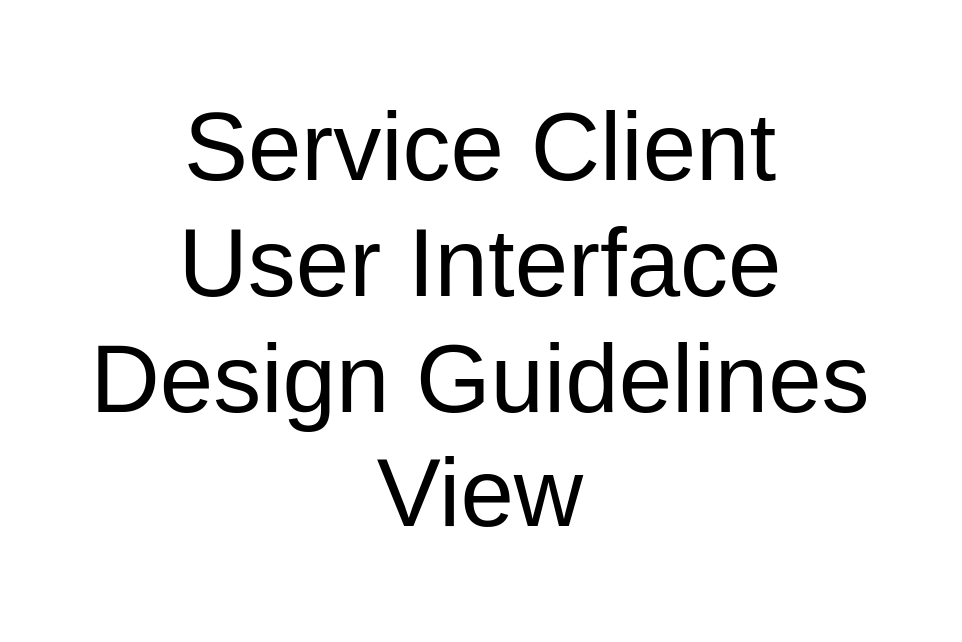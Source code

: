 <mxfile version="15.8.3" type="google" pages="3"><diagram id="iq8tfku_8l__b84NVoA8" name="Page-1"><mxGraphModel dx="1422" dy="772" grid="1" gridSize="10" guides="1" tooltips="1" connect="1" arrows="1" fold="1" page="1" pageScale="1" pageWidth="827" pageHeight="1169" math="0" shadow="0"><root><mxCell id="0"/><mxCell id="1" parent="0"/><mxCell id="2Dje66iG-bbKXB-HEw6W-2" value="Service Client &lt;br&gt;User Interface&lt;br&gt;Design Guidelines View" style="text;html=1;strokeColor=none;fillColor=none;align=center;verticalAlign=middle;whiteSpace=wrap;rounded=0;fontSize=48;opacity=30;" vertex="1" parent="1"><mxGeometry x="160" y="200" width="480" height="320" as="geometry"/></mxCell></root></mxGraphModel></diagram><diagram id="oPo_bjIc8Lr_JTb4sjCP" name="Principles"><mxGraphModel dx="1422" dy="772" grid="1" gridSize="10" guides="1" tooltips="1" connect="1" arrows="1" fold="1" page="1" pageScale="1" pageWidth="827" pageHeight="1169" math="0" shadow="0"><root><mxCell id="-16vPepUDlyj9OPImQpO-0"/><mxCell id="-16vPepUDlyj9OPImQpO-1" parent="-16vPepUDlyj9OPImQpO-0"/><mxCell id="-16vPepUDlyj9OPImQpO-2" value="Allow for Action Undoability versus Pre-Action Flow Blockers" style="rounded=0;whiteSpace=wrap;html=1;" vertex="1" parent="-16vPepUDlyj9OPImQpO-1"><mxGeometry x="120" y="360" width="200" height="40" as="geometry"/></mxCell><mxCell id="EL8ZcYblR8DxzRYrrsh4-0" value="LInks for Non State Change (B,R), Buttons for State Change (C,U,D)" style="rounded=0;whiteSpace=wrap;html=1;" vertex="1" parent="-16vPepUDlyj9OPImQpO-1"><mxGeometry x="120" y="310" width="200" height="40" as="geometry"/></mxCell><mxCell id="EL8ZcYblR8DxzRYrrsh4-2" value="Develop Interfaces from nested Input,Output, Collection Components&amp;nbsp;" style="rounded=0;whiteSpace=wrap;html=1;" vertex="1" parent="-16vPepUDlyj9OPImQpO-1"><mxGeometry x="120" y="410" width="200" height="40" as="geometry"/></mxCell><mxCell id="EL8ZcYblR8DxzRYrrsh4-3" value="Use Reponsive Web Design to layout web components" style="rounded=0;whiteSpace=wrap;html=1;" vertex="1" parent="-16vPepUDlyj9OPImQpO-1"><mxGeometry x="120" y="160" width="200" height="40" as="geometry"/></mxCell><mxCell id="EL8ZcYblR8DxzRYrrsh4-4" value="Top level parts are Context, Navigation, Status, Content&amp;nbsp;" style="rounded=0;whiteSpace=wrap;html=1;" vertex="1" parent="-16vPepUDlyj9OPImQpO-1"><mxGeometry x="120" y="210" width="200" height="40" as="geometry"/></mxCell><mxCell id="EL8ZcYblR8DxzRYrrsh4-5" value="Flow is a repetitious sequence of BREAD views" style="rounded=0;whiteSpace=wrap;html=1;" vertex="1" parent="-16vPepUDlyj9OPImQpO-1"><mxGeometry x="120" y="260" width="200" height="40" as="geometry"/></mxCell></root></mxGraphModel></diagram><diagram id="8iVWXHOL1kQEqhRaPi9Q" name="Standards"><mxGraphModel dx="1422" dy="772" grid="1" gridSize="10" guides="1" tooltips="1" connect="1" arrows="1" fold="1" page="1" pageScale="1" pageWidth="827" pageHeight="1169" math="0" shadow="0"><root><mxCell id="qEDgrWU9Vj8UL33UKFIM-0"/><mxCell id="qEDgrWU9Vj8UL33UKFIM-1" parent="qEDgrWU9Vj8UL33UKFIM-0"/><mxCell id="qEDgrWU9Vj8UL33UKFIM-2" value="Responsive Web Design (RWD)" style="rounded=0;whiteSpace=wrap;html=1;" vertex="1" parent="qEDgrWU9Vj8UL33UKFIM-1"><mxGeometry x="520" y="120" width="80" height="40" as="geometry"/></mxCell><mxCell id="qEDgrWU9Vj8UL33UKFIM-10" value="&lt;font style=&quot;font-size: 10px&quot;&gt;versus&lt;/font&gt;" style="edgeStyle=orthogonalEdgeStyle;rounded=0;orthogonalLoop=1;jettySize=auto;html=1;entryX=0;entryY=0.5;entryDx=0;entryDy=0;fontSize=36;labelBackgroundColor=none;" edge="1" parent="qEDgrWU9Vj8UL33UKFIM-1" source="qEDgrWU9Vj8UL33UKFIM-3" target="qEDgrWU9Vj8UL33UKFIM-6"><mxGeometry relative="1" as="geometry"/></mxCell><mxCell id="XtEK8KusWUoROTP8i50s-5" value="using" style="edgeStyle=orthogonalEdgeStyle;rounded=0;orthogonalLoop=1;jettySize=auto;html=1;entryX=0.5;entryY=0;entryDx=0;entryDy=0;labelBackgroundColor=default;fontSize=10;" edge="1" parent="qEDgrWU9Vj8UL33UKFIM-1" source="qEDgrWU9Vj8UL33UKFIM-3" target="XtEK8KusWUoROTP8i50s-0"><mxGeometry relative="1" as="geometry"/></mxCell><mxCell id="XtEK8KusWUoROTP8i50s-6" value="avoiding" style="edgeStyle=orthogonalEdgeStyle;rounded=0;orthogonalLoop=1;jettySize=auto;html=1;entryX=0.5;entryY=0;entryDx=0;entryDy=0;labelBackgroundColor=default;fontSize=10;" edge="1" parent="qEDgrWU9Vj8UL33UKFIM-1" source="qEDgrWU9Vj8UL33UKFIM-3" target="XtEK8KusWUoROTP8i50s-1"><mxGeometry relative="1" as="geometry"/></mxCell><mxCell id="qEDgrWU9Vj8UL33UKFIM-3" value="Single Page App (SPA)" style="rounded=0;whiteSpace=wrap;html=1;" vertex="1" parent="qEDgrWU9Vj8UL33UKFIM-1"><mxGeometry x="440" y="200" width="80" height="40" as="geometry"/></mxCell><mxCell id="qEDgrWU9Vj8UL33UKFIM-4" value="Universal Design (UD)" style="rounded=0;whiteSpace=wrap;html=1;" vertex="1" parent="qEDgrWU9Vj8UL33UKFIM-1"><mxGeometry x="360" y="120" width="80" height="40" as="geometry"/></mxCell><mxCell id="qEDgrWU9Vj8UL33UKFIM-6" value="Multi Page App (MPA)" style="rounded=0;whiteSpace=wrap;html=1;" vertex="1" parent="qEDgrWU9Vj8UL33UKFIM-1"><mxGeometry x="600" y="200" width="80" height="40" as="geometry"/></mxCell><mxCell id="qEDgrWU9Vj8UL33UKFIM-7" value="X" style="text;html=1;strokeColor=none;fillColor=none;align=center;verticalAlign=middle;whiteSpace=wrap;rounded=0;fontSize=36;" vertex="1" parent="qEDgrWU9Vj8UL33UKFIM-1"><mxGeometry x="610" y="205" width="60" height="30" as="geometry"/></mxCell><mxCell id="qEDgrWU9Vj8UL33UKFIM-11" value="based on" style="edgeStyle=orthogonalEdgeStyle;rounded=0;orthogonalLoop=1;jettySize=auto;html=1;entryX=0;entryY=0.5;entryDx=0;entryDy=0;labelBackgroundColor=default;fontSize=10;" edge="1" parent="qEDgrWU9Vj8UL33UKFIM-1" source="qEDgrWU9Vj8UL33UKFIM-8" target="qEDgrWU9Vj8UL33UKFIM-9"><mxGeometry relative="1" as="geometry"/></mxCell><mxCell id="qEDgrWU9Vj8UL33UKFIM-8" value="Search.Engine Optimised (SEO)" style="rounded=0;whiteSpace=wrap;html=1;" vertex="1" parent="qEDgrWU9Vj8UL33UKFIM-1"><mxGeometry x="120" y="200" width="80" height="40" as="geometry"/></mxCell><mxCell id="qEDgrWU9Vj8UL33UKFIM-12" value="if using" style="edgeStyle=orthogonalEdgeStyle;rounded=0;orthogonalLoop=1;jettySize=auto;html=1;entryX=0;entryY=0.5;entryDx=0;entryDy=0;labelBackgroundColor=default;fontSize=10;" edge="1" parent="qEDgrWU9Vj8UL33UKFIM-1" source="qEDgrWU9Vj8UL33UKFIM-9" target="qEDgrWU9Vj8UL33UKFIM-3"><mxGeometry relative="1" as="geometry"/></mxCell><mxCell id="qEDgrWU9Vj8UL33UKFIM-9" value="ServerSide PreRendering&lt;br&gt;(SSR)" style="rounded=0;whiteSpace=wrap;html=1;" vertex="1" parent="qEDgrWU9Vj8UL33UKFIM-1"><mxGeometry x="280" y="200" width="80" height="40" as="geometry"/></mxCell><mxCell id="XtEK8KusWUoROTP8i50s-8" value="requires" style="edgeStyle=orthogonalEdgeStyle;rounded=0;orthogonalLoop=1;jettySize=auto;html=1;entryX=0.5;entryY=0;entryDx=0;entryDy=0;labelBackgroundColor=default;fontSize=10;" edge="1" parent="qEDgrWU9Vj8UL33UKFIM-1" source="XtEK8KusWUoROTP8i50s-0" target="XtEK8KusWUoROTP8i50s-7"><mxGeometry relative="1" as="geometry"/></mxCell><mxCell id="XtEK8KusWUoROTP8i50s-0" value="History Based Routing" style="rounded=0;whiteSpace=wrap;html=1;" vertex="1" parent="qEDgrWU9Vj8UL33UKFIM-1"><mxGeometry x="360" y="280" width="80" height="40" as="geometry"/></mxCell><mxCell id="XtEK8KusWUoROTP8i50s-1" value="Hash Based Routing" style="rounded=0;whiteSpace=wrap;html=1;" vertex="1" parent="qEDgrWU9Vj8UL33UKFIM-1"><mxGeometry x="520" y="280" width="80" height="40" as="geometry"/></mxCell><mxCell id="XtEK8KusWUoROTP8i50s-2" value="X" style="text;html=1;strokeColor=none;fillColor=none;align=center;verticalAlign=middle;whiteSpace=wrap;rounded=0;fontSize=36;" vertex="1" parent="qEDgrWU9Vj8UL33UKFIM-1"><mxGeometry x="530" y="285" width="60" height="30" as="geometry"/></mxCell><mxCell id="XtEK8KusWUoROTP8i50s-3" value="&lt;font style=&quot;font-size: 10px&quot;&gt;versus&lt;/font&gt;" style="edgeStyle=orthogonalEdgeStyle;rounded=0;orthogonalLoop=1;jettySize=auto;html=1;fontSize=36;labelBackgroundColor=none;exitX=1;exitY=0.5;exitDx=0;exitDy=0;entryX=0;entryY=0.5;entryDx=0;entryDy=0;" edge="1" parent="qEDgrWU9Vj8UL33UKFIM-1" source="XtEK8KusWUoROTP8i50s-0" target="XtEK8KusWUoROTP8i50s-1"><mxGeometry relative="1" as="geometry"><mxPoint x="530" y="230" as="sourcePoint"/><mxPoint x="570" y="390" as="targetPoint"/></mxGeometry></mxCell><mxCell id="XtEK8KusWUoROTP8i50s-4" value="based on" style="edgeStyle=orthogonalEdgeStyle;rounded=0;orthogonalLoop=1;jettySize=auto;html=1;entryX=0;entryY=0.5;entryDx=0;entryDy=0;labelBackgroundColor=default;fontSize=10;exitX=0.5;exitY=1;exitDx=0;exitDy=0;" edge="1" parent="qEDgrWU9Vj8UL33UKFIM-1" source="qEDgrWU9Vj8UL33UKFIM-8" target="XtEK8KusWUoROTP8i50s-0"><mxGeometry relative="1" as="geometry"><mxPoint x="210" y="230" as="sourcePoint"/><mxPoint x="290" y="230" as="targetPoint"/></mxGeometry></mxCell><mxCell id="XtEK8KusWUoROTP8i50s-7" value="Fallback route on server to avoid 404s" style="rounded=0;whiteSpace=wrap;html=1;" vertex="1" parent="qEDgrWU9Vj8UL33UKFIM-1"><mxGeometry x="360" y="360" width="80" height="40" as="geometry"/></mxCell></root></mxGraphModel></diagram></mxfile>
